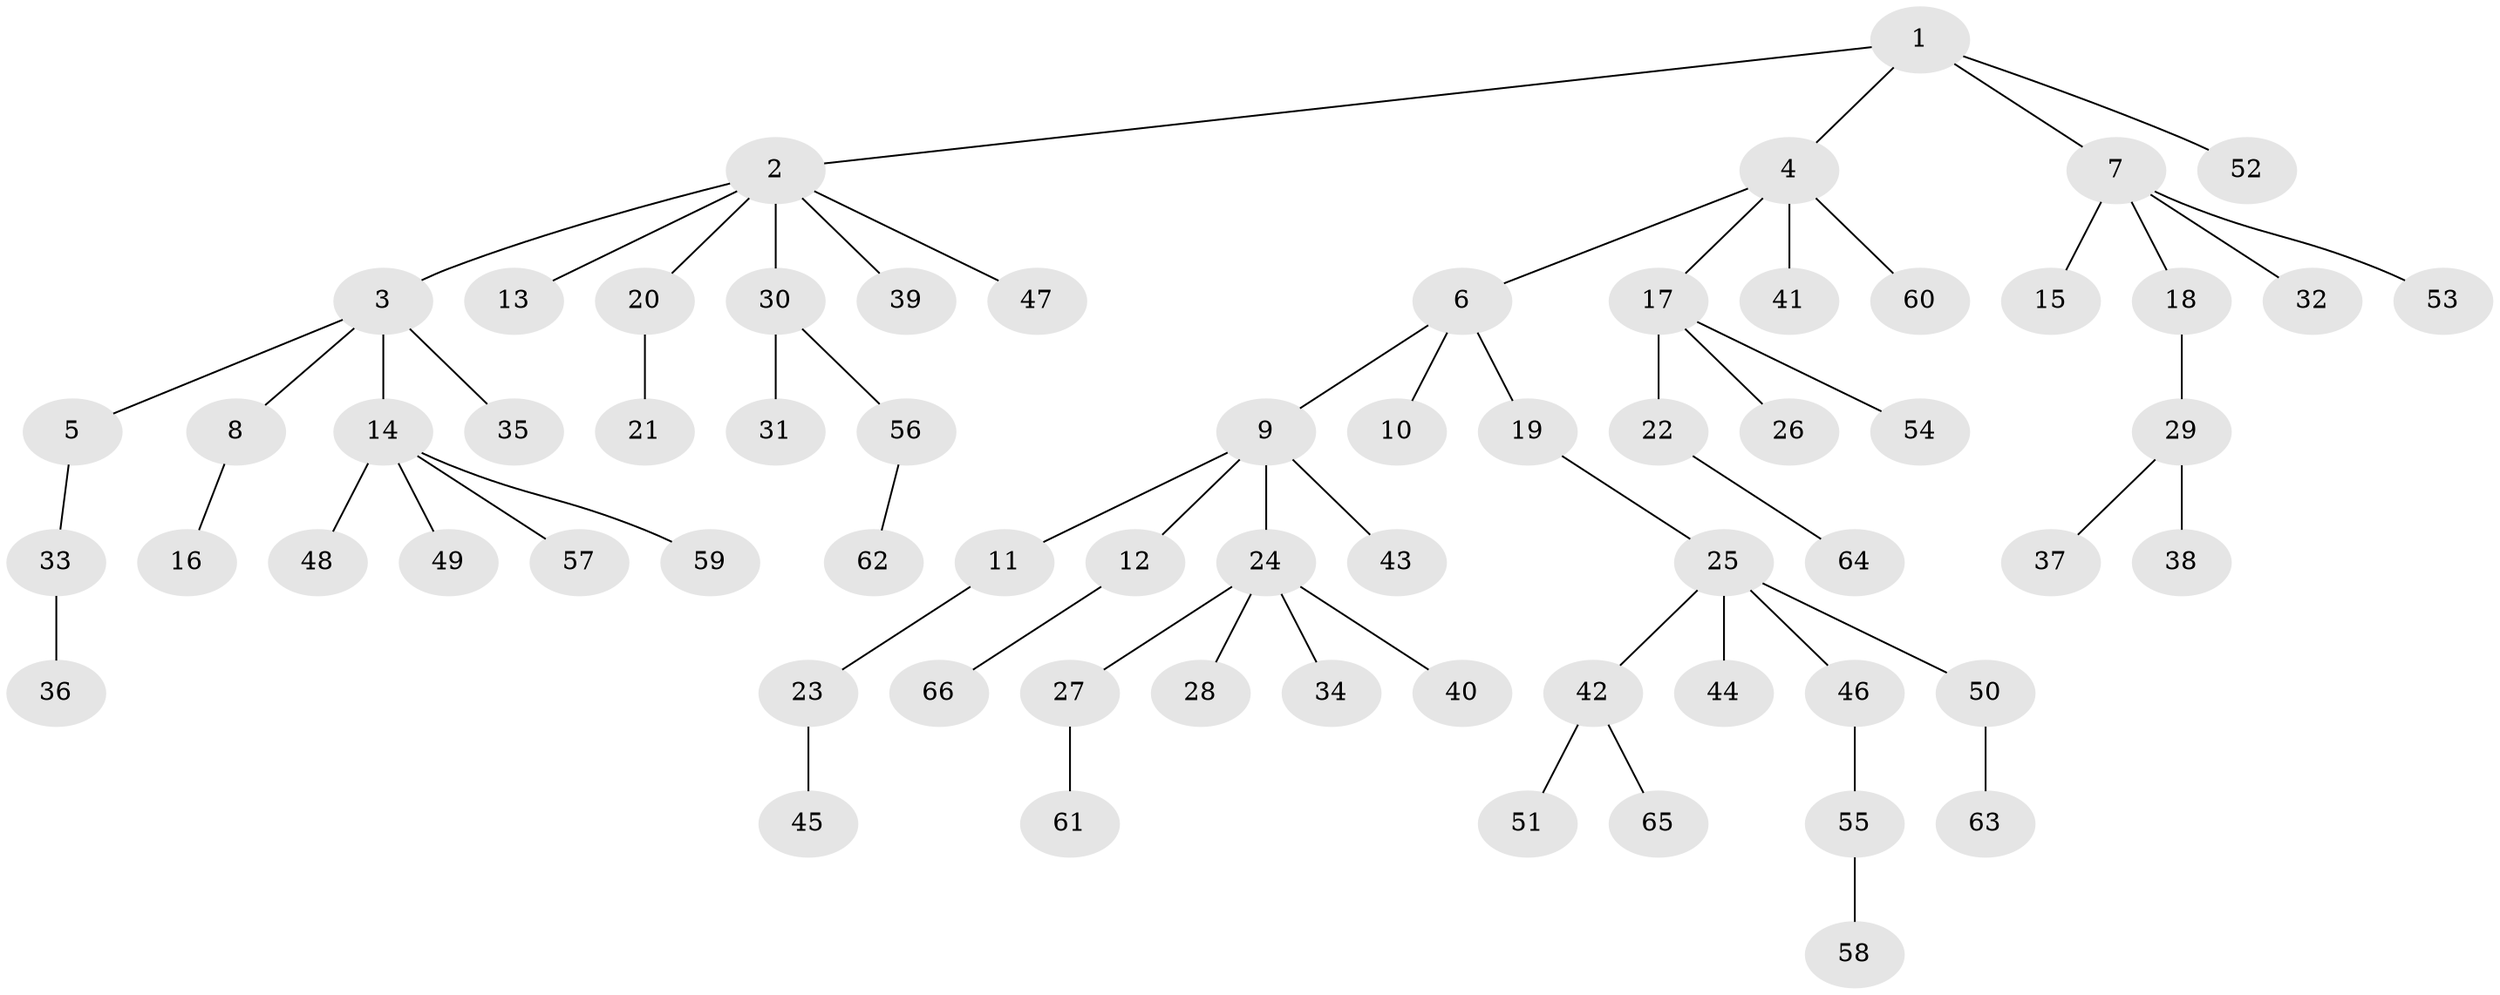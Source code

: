 // Generated by graph-tools (version 1.1) at 2025/53/03/09/25 04:53:41]
// undirected, 66 vertices, 65 edges
graph export_dot {
graph [start="1"]
  node [color=gray90,style=filled];
  1;
  2;
  3;
  4;
  5;
  6;
  7;
  8;
  9;
  10;
  11;
  12;
  13;
  14;
  15;
  16;
  17;
  18;
  19;
  20;
  21;
  22;
  23;
  24;
  25;
  26;
  27;
  28;
  29;
  30;
  31;
  32;
  33;
  34;
  35;
  36;
  37;
  38;
  39;
  40;
  41;
  42;
  43;
  44;
  45;
  46;
  47;
  48;
  49;
  50;
  51;
  52;
  53;
  54;
  55;
  56;
  57;
  58;
  59;
  60;
  61;
  62;
  63;
  64;
  65;
  66;
  1 -- 2;
  1 -- 4;
  1 -- 7;
  1 -- 52;
  2 -- 3;
  2 -- 13;
  2 -- 20;
  2 -- 30;
  2 -- 39;
  2 -- 47;
  3 -- 5;
  3 -- 8;
  3 -- 14;
  3 -- 35;
  4 -- 6;
  4 -- 17;
  4 -- 41;
  4 -- 60;
  5 -- 33;
  6 -- 9;
  6 -- 10;
  6 -- 19;
  7 -- 15;
  7 -- 18;
  7 -- 32;
  7 -- 53;
  8 -- 16;
  9 -- 11;
  9 -- 12;
  9 -- 24;
  9 -- 43;
  11 -- 23;
  12 -- 66;
  14 -- 48;
  14 -- 49;
  14 -- 57;
  14 -- 59;
  17 -- 22;
  17 -- 26;
  17 -- 54;
  18 -- 29;
  19 -- 25;
  20 -- 21;
  22 -- 64;
  23 -- 45;
  24 -- 27;
  24 -- 28;
  24 -- 34;
  24 -- 40;
  25 -- 42;
  25 -- 44;
  25 -- 46;
  25 -- 50;
  27 -- 61;
  29 -- 37;
  29 -- 38;
  30 -- 31;
  30 -- 56;
  33 -- 36;
  42 -- 51;
  42 -- 65;
  46 -- 55;
  50 -- 63;
  55 -- 58;
  56 -- 62;
}
